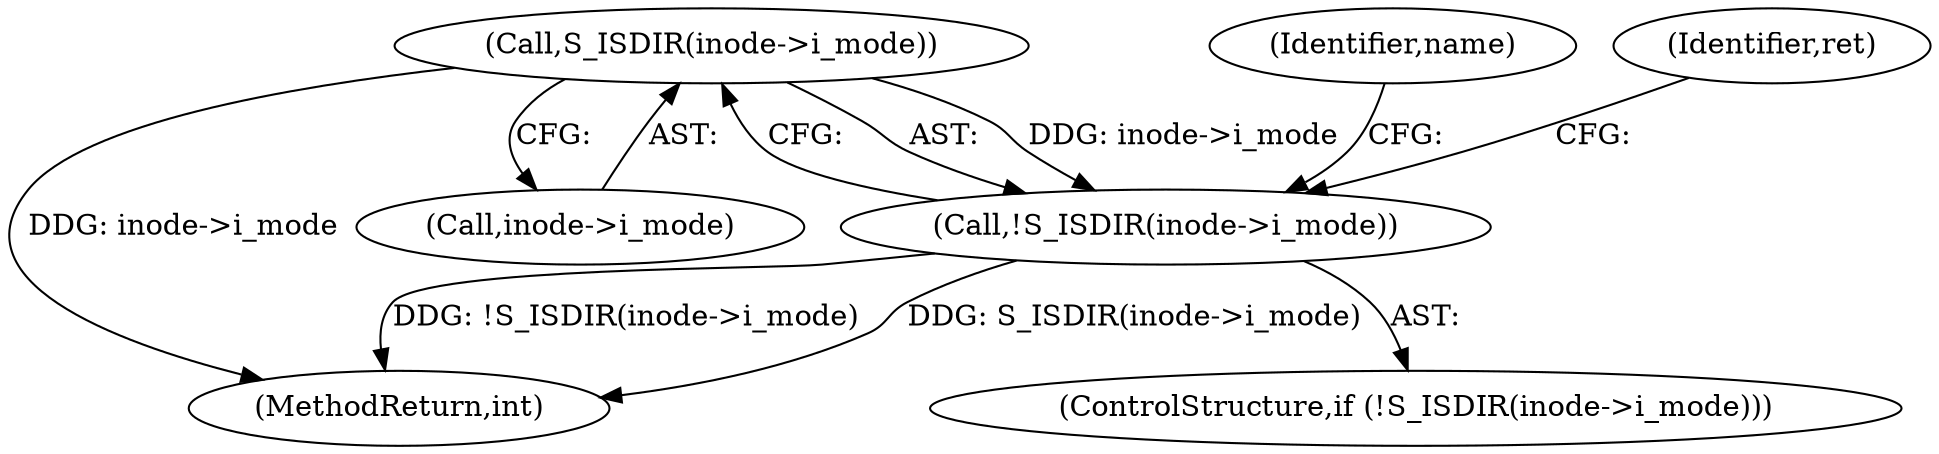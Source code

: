 digraph "0_linux_073931017b49d9458aa351605b43a7e34598caef_1@pointer" {
"1000159" [label="(Call,S_ISDIR(inode->i_mode))"];
"1000158" [label="(Call,!S_ISDIR(inode->i_mode))"];
"1000283" [label="(MethodReturn,int)"];
"1000157" [label="(ControlStructure,if (!S_ISDIR(inode->i_mode)))"];
"1000159" [label="(Call,S_ISDIR(inode->i_mode))"];
"1000173" [label="(Identifier,name)"];
"1000165" [label="(Identifier,ret)"];
"1000158" [label="(Call,!S_ISDIR(inode->i_mode))"];
"1000160" [label="(Call,inode->i_mode)"];
"1000159" -> "1000158"  [label="AST: "];
"1000159" -> "1000160"  [label="CFG: "];
"1000160" -> "1000159"  [label="AST: "];
"1000158" -> "1000159"  [label="CFG: "];
"1000159" -> "1000283"  [label="DDG: inode->i_mode"];
"1000159" -> "1000158"  [label="DDG: inode->i_mode"];
"1000158" -> "1000157"  [label="AST: "];
"1000165" -> "1000158"  [label="CFG: "];
"1000173" -> "1000158"  [label="CFG: "];
"1000158" -> "1000283"  [label="DDG: S_ISDIR(inode->i_mode)"];
"1000158" -> "1000283"  [label="DDG: !S_ISDIR(inode->i_mode)"];
}
